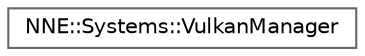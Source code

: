 digraph "Graphical Class Hierarchy"
{
 // LATEX_PDF_SIZE
  bgcolor="transparent";
  edge [fontname=Helvetica,fontsize=10,labelfontname=Helvetica,labelfontsize=10];
  node [fontname=Helvetica,fontsize=10,shape=box,height=0.2,width=0.4];
  rankdir="LR";
  Node0 [id="Node000000",label="NNE::Systems::VulkanManager",height=0.2,width=0.4,color="grey40", fillcolor="white", style="filled",URL="$class_n_n_e_1_1_systems_1_1_vulkan_manager.html",tooltip=" "];
}
